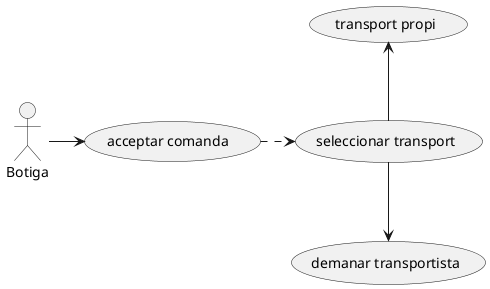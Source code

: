 @startuml

actor Botiga as b 

(acceptar comanda ) as c
(seleccionar transport) as s 
(demanar transportista) as d 
(transport propi) as t 

b -> c 
c.> s 
s-Down->d 
s-Up->t 


@enduml

